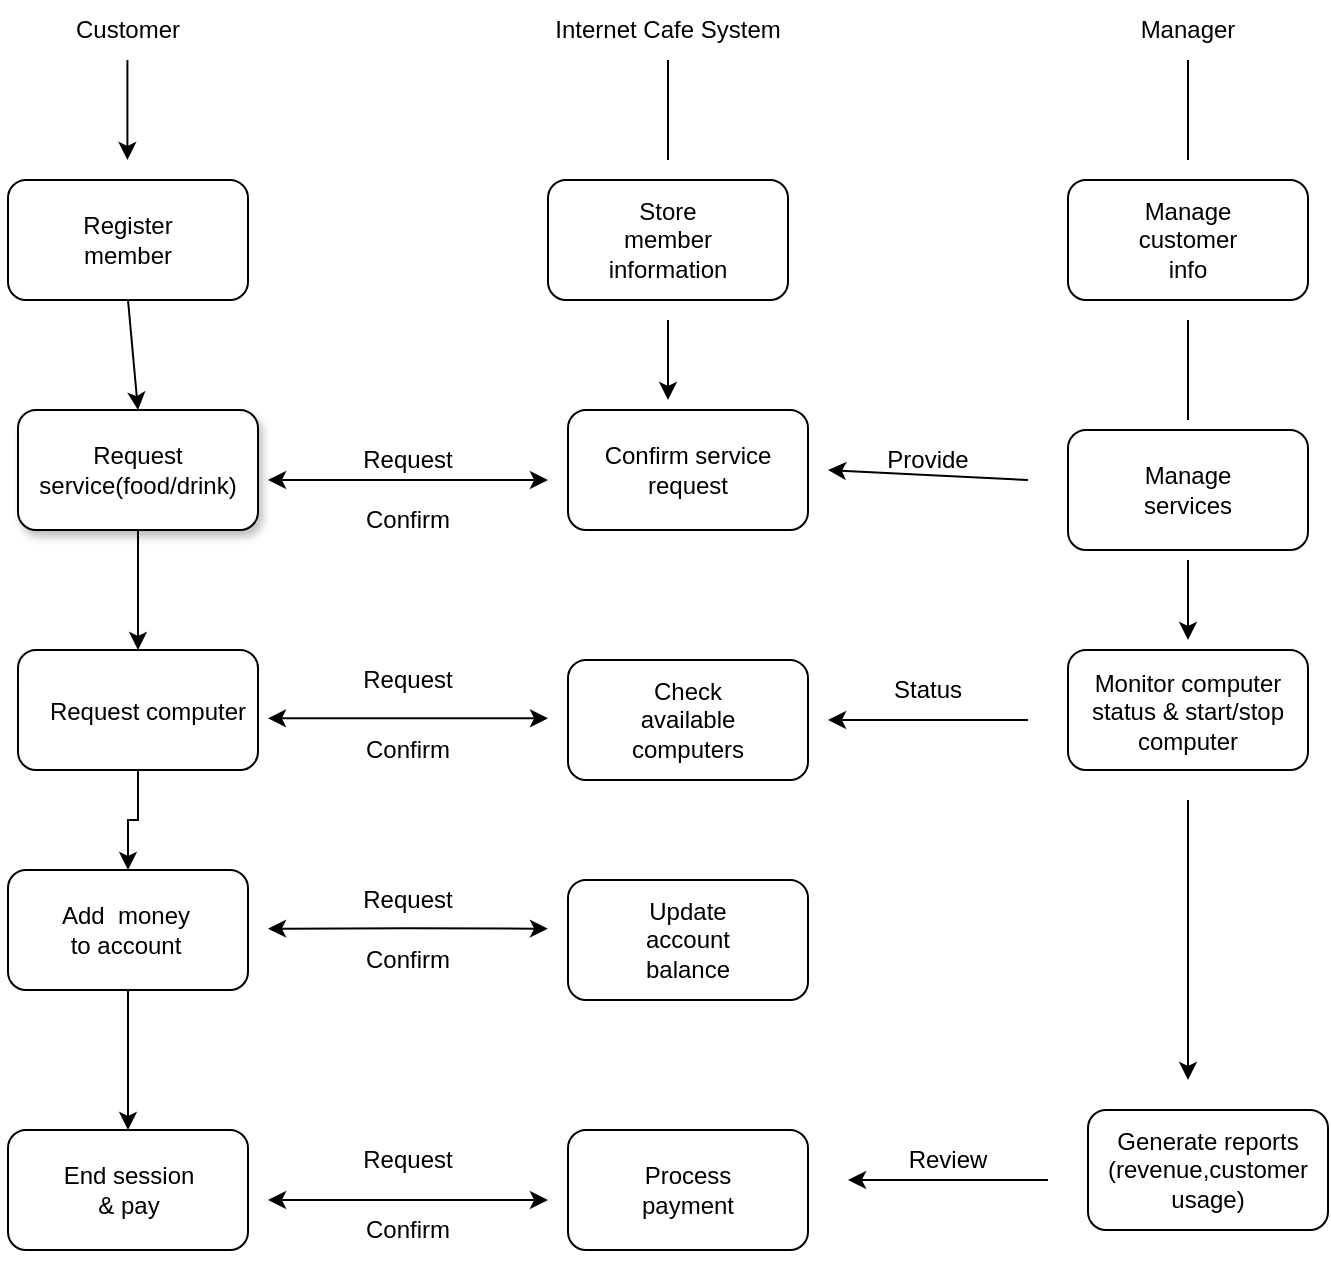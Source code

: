 <mxfile version="24.7.17">
  <diagram name="Trang-1" id="npuXC-bEJ6i2YfuDcWWq">
    <mxGraphModel dx="2550" dy="782" grid="1" gridSize="10" guides="1" tooltips="1" connect="1" arrows="1" fold="1" page="1" pageScale="1" pageWidth="827" pageHeight="1169" math="0" shadow="0">
      <root>
        <mxCell id="0" />
        <mxCell id="1" parent="0" />
        <mxCell id="FTOcwI3MvWnB_Ci4rsNr-33" value="" style="rounded=1;whiteSpace=wrap;html=1;" vertex="1" parent="1">
          <mxGeometry x="-250" y="655" width="120" height="60" as="geometry" />
        </mxCell>
        <mxCell id="FTOcwI3MvWnB_Ci4rsNr-32" value="" style="rounded=1;whiteSpace=wrap;html=1;" vertex="1" parent="1">
          <mxGeometry x="-260" y="425" width="120" height="60" as="geometry" />
        </mxCell>
        <mxCell id="FTOcwI3MvWnB_Ci4rsNr-31" value="" style="rounded=1;whiteSpace=wrap;html=1;" vertex="1" parent="1">
          <mxGeometry x="-260" y="315" width="120" height="60" as="geometry" />
        </mxCell>
        <mxCell id="FTOcwI3MvWnB_Ci4rsNr-30" value="" style="rounded=1;whiteSpace=wrap;html=1;" vertex="1" parent="1">
          <mxGeometry x="-510" y="665" width="120" height="60" as="geometry" />
        </mxCell>
        <mxCell id="FTOcwI3MvWnB_Ci4rsNr-29" value="" style="rounded=1;whiteSpace=wrap;html=1;" vertex="1" parent="1">
          <mxGeometry x="-510" y="540" width="120" height="60" as="geometry" />
        </mxCell>
        <mxCell id="FTOcwI3MvWnB_Ci4rsNr-28" value="" style="rounded=1;whiteSpace=wrap;html=1;" vertex="1" parent="1">
          <mxGeometry x="-510" y="430" width="120" height="60" as="geometry" />
        </mxCell>
        <mxCell id="FTOcwI3MvWnB_Ci4rsNr-27" value="" style="rounded=1;whiteSpace=wrap;html=1;" vertex="1" parent="1">
          <mxGeometry x="-510" y="305" width="120" height="60" as="geometry" />
        </mxCell>
        <mxCell id="FTOcwI3MvWnB_Ci4rsNr-26" value="" style="rounded=1;whiteSpace=wrap;html=1;" vertex="1" parent="1">
          <mxGeometry x="-790" y="665" width="120" height="60" as="geometry" />
        </mxCell>
        <mxCell id="FTOcwI3MvWnB_Ci4rsNr-54" style="edgeStyle=orthogonalEdgeStyle;rounded=0;orthogonalLoop=1;jettySize=auto;html=1;exitX=0.5;exitY=1;exitDx=0;exitDy=0;entryX=0.5;entryY=0;entryDx=0;entryDy=0;" edge="1" parent="1" source="FTOcwI3MvWnB_Ci4rsNr-25" target="FTOcwI3MvWnB_Ci4rsNr-26">
          <mxGeometry relative="1" as="geometry" />
        </mxCell>
        <mxCell id="FTOcwI3MvWnB_Ci4rsNr-25" value="" style="rounded=1;whiteSpace=wrap;html=1;" vertex="1" parent="1">
          <mxGeometry x="-790" y="535" width="120" height="60" as="geometry" />
        </mxCell>
        <mxCell id="FTOcwI3MvWnB_Ci4rsNr-53" style="edgeStyle=orthogonalEdgeStyle;rounded=0;orthogonalLoop=1;jettySize=auto;html=1;exitX=0.5;exitY=1;exitDx=0;exitDy=0;entryX=0.5;entryY=0;entryDx=0;entryDy=0;" edge="1" parent="1" source="FTOcwI3MvWnB_Ci4rsNr-24" target="FTOcwI3MvWnB_Ci4rsNr-25">
          <mxGeometry relative="1" as="geometry" />
        </mxCell>
        <mxCell id="FTOcwI3MvWnB_Ci4rsNr-24" value="" style="rounded=1;whiteSpace=wrap;html=1;" vertex="1" parent="1">
          <mxGeometry x="-785" y="425" width="120" height="60" as="geometry" />
        </mxCell>
        <mxCell id="FTOcwI3MvWnB_Ci4rsNr-52" style="edgeStyle=orthogonalEdgeStyle;rounded=0;orthogonalLoop=1;jettySize=auto;html=1;exitX=0.5;exitY=1;exitDx=0;exitDy=0;entryX=0.5;entryY=0;entryDx=0;entryDy=0;" edge="1" parent="1" source="FTOcwI3MvWnB_Ci4rsNr-20" target="FTOcwI3MvWnB_Ci4rsNr-24">
          <mxGeometry relative="1" as="geometry" />
        </mxCell>
        <mxCell id="FTOcwI3MvWnB_Ci4rsNr-20" value="" style="rounded=1;whiteSpace=wrap;html=1;shadow=1;" vertex="1" parent="1">
          <mxGeometry x="-785" y="305" width="120" height="60" as="geometry" />
        </mxCell>
        <mxCell id="FTOcwI3MvWnB_Ci4rsNr-1" value="" style="rounded=1;whiteSpace=wrap;html=1;" vertex="1" parent="1">
          <mxGeometry x="-790" y="190" width="120" height="60" as="geometry" />
        </mxCell>
        <mxCell id="FTOcwI3MvWnB_Ci4rsNr-2" value="" style="rounded=1;whiteSpace=wrap;html=1;" vertex="1" parent="1">
          <mxGeometry x="-520" y="190" width="120" height="60" as="geometry" />
        </mxCell>
        <mxCell id="FTOcwI3MvWnB_Ci4rsNr-3" value="" style="rounded=1;whiteSpace=wrap;html=1;" vertex="1" parent="1">
          <mxGeometry x="-260" y="190" width="120" height="60" as="geometry" />
        </mxCell>
        <mxCell id="FTOcwI3MvWnB_Ci4rsNr-4" value="Register member" style="text;html=1;align=center;verticalAlign=middle;whiteSpace=wrap;rounded=0;" vertex="1" parent="1">
          <mxGeometry x="-760" y="205" width="60" height="30" as="geometry" />
        </mxCell>
        <mxCell id="FTOcwI3MvWnB_Ci4rsNr-5" style="edgeStyle=orthogonalEdgeStyle;rounded=0;orthogonalLoop=1;jettySize=auto;html=1;exitX=0.5;exitY=1;exitDx=0;exitDy=0;" edge="1" parent="1" source="FTOcwI3MvWnB_Ci4rsNr-4" target="FTOcwI3MvWnB_Ci4rsNr-4">
          <mxGeometry relative="1" as="geometry" />
        </mxCell>
        <mxCell id="FTOcwI3MvWnB_Ci4rsNr-6" value="Store member information" style="text;html=1;align=center;verticalAlign=middle;whiteSpace=wrap;rounded=0;" vertex="1" parent="1">
          <mxGeometry x="-490" y="205" width="60" height="30" as="geometry" />
        </mxCell>
        <mxCell id="FTOcwI3MvWnB_Ci4rsNr-7" value="Manage customer info" style="text;html=1;align=center;verticalAlign=middle;whiteSpace=wrap;rounded=0;" vertex="1" parent="1">
          <mxGeometry x="-230" y="205" width="60" height="30" as="geometry" />
        </mxCell>
        <mxCell id="FTOcwI3MvWnB_Ci4rsNr-8" value="Request service(food/drink)" style="text;html=1;align=center;verticalAlign=middle;whiteSpace=wrap;rounded=0;shadow=1;" vertex="1" parent="1">
          <mxGeometry x="-790" y="320" width="130" height="30" as="geometry" />
        </mxCell>
        <mxCell id="FTOcwI3MvWnB_Ci4rsNr-9" value="Request computer" style="text;html=1;align=center;verticalAlign=middle;whiteSpace=wrap;rounded=0;" vertex="1" parent="1">
          <mxGeometry x="-780" y="441" width="120" height="30" as="geometry" />
        </mxCell>
        <mxCell id="FTOcwI3MvWnB_Ci4rsNr-11" value="Add&amp;nbsp; money to account" style="text;html=1;align=center;verticalAlign=middle;whiteSpace=wrap;rounded=0;" vertex="1" parent="1">
          <mxGeometry x="-770" y="550" width="77.5" height="30" as="geometry" />
        </mxCell>
        <mxCell id="FTOcwI3MvWnB_Ci4rsNr-12" value="End session &amp;amp; pay" style="text;html=1;align=center;verticalAlign=middle;whiteSpace=wrap;rounded=0;" vertex="1" parent="1">
          <mxGeometry x="-767.5" y="680" width="75" height="30" as="geometry" />
        </mxCell>
        <mxCell id="FTOcwI3MvWnB_Ci4rsNr-13" value="Confirm service request" style="text;html=1;align=center;verticalAlign=middle;whiteSpace=wrap;rounded=0;" vertex="1" parent="1">
          <mxGeometry x="-500" y="320" width="100" height="30" as="geometry" />
        </mxCell>
        <mxCell id="FTOcwI3MvWnB_Ci4rsNr-14" value="Check available computers" style="text;html=1;align=center;verticalAlign=middle;whiteSpace=wrap;rounded=0;" vertex="1" parent="1">
          <mxGeometry x="-480" y="445" width="60" height="30" as="geometry" />
        </mxCell>
        <mxCell id="FTOcwI3MvWnB_Ci4rsNr-15" value="Update account balance" style="text;html=1;align=center;verticalAlign=middle;whiteSpace=wrap;rounded=0;" vertex="1" parent="1">
          <mxGeometry x="-480" y="555" width="60" height="30" as="geometry" />
        </mxCell>
        <mxCell id="FTOcwI3MvWnB_Ci4rsNr-16" value="Process payment" style="text;html=1;align=center;verticalAlign=middle;whiteSpace=wrap;rounded=0;" vertex="1" parent="1">
          <mxGeometry x="-480" y="680" width="60" height="30" as="geometry" />
        </mxCell>
        <mxCell id="FTOcwI3MvWnB_Ci4rsNr-17" value="Manage services" style="text;html=1;align=center;verticalAlign=middle;whiteSpace=wrap;rounded=0;" vertex="1" parent="1">
          <mxGeometry x="-230" y="330" width="60" height="30" as="geometry" />
        </mxCell>
        <mxCell id="FTOcwI3MvWnB_Ci4rsNr-18" value="Monitor computer&lt;br&gt;status &amp;amp; start/stop computer" style="text;html=1;align=center;verticalAlign=middle;whiteSpace=wrap;rounded=0;" vertex="1" parent="1">
          <mxGeometry x="-250" y="441" width="100" height="30" as="geometry" />
        </mxCell>
        <mxCell id="FTOcwI3MvWnB_Ci4rsNr-19" value="Generate reports&lt;br&gt;(revenue,customer usage)" style="text;html=1;align=center;verticalAlign=middle;whiteSpace=wrap;rounded=0;" vertex="1" parent="1">
          <mxGeometry x="-220" y="670" width="60" height="30" as="geometry" />
        </mxCell>
        <mxCell id="FTOcwI3MvWnB_Ci4rsNr-34" value="Customer" style="text;html=1;align=center;verticalAlign=middle;whiteSpace=wrap;rounded=0;" vertex="1" parent="1">
          <mxGeometry x="-760" y="100" width="60" height="30" as="geometry" />
        </mxCell>
        <mxCell id="FTOcwI3MvWnB_Ci4rsNr-35" value="Internet Cafe System" style="text;html=1;align=center;verticalAlign=middle;whiteSpace=wrap;rounded=0;" vertex="1" parent="1">
          <mxGeometry x="-530" y="100" width="140" height="30" as="geometry" />
        </mxCell>
        <mxCell id="FTOcwI3MvWnB_Ci4rsNr-36" value="Manager" style="text;html=1;align=center;verticalAlign=middle;whiteSpace=wrap;rounded=0;" vertex="1" parent="1">
          <mxGeometry x="-230" y="100" width="60" height="30" as="geometry" />
        </mxCell>
        <mxCell id="FTOcwI3MvWnB_Ci4rsNr-37" value="" style="endArrow=classic;html=1;rounded=0;entryX=0.5;entryY=0;entryDx=0;entryDy=0;" edge="1" parent="1">
          <mxGeometry width="50" height="50" relative="1" as="geometry">
            <mxPoint x="-730.3" y="130" as="sourcePoint" />
            <mxPoint x="-730.3" y="180.0" as="targetPoint" />
            <Array as="points">
              <mxPoint x="-730.3" y="150" />
            </Array>
          </mxGeometry>
        </mxCell>
        <mxCell id="FTOcwI3MvWnB_Ci4rsNr-41" value="" style="endArrow=classic;startArrow=classic;html=1;rounded=0;" edge="1" parent="1">
          <mxGeometry width="50" height="50" relative="1" as="geometry">
            <mxPoint x="-660" y="340" as="sourcePoint" />
            <mxPoint x="-520" y="340" as="targetPoint" />
          </mxGeometry>
        </mxCell>
        <mxCell id="FTOcwI3MvWnB_Ci4rsNr-42" value="" style="endArrow=classic;startArrow=classic;html=1;rounded=0;" edge="1" parent="1">
          <mxGeometry width="50" height="50" relative="1" as="geometry">
            <mxPoint x="-660" y="459.17" as="sourcePoint" />
            <mxPoint x="-520" y="459.17" as="targetPoint" />
          </mxGeometry>
        </mxCell>
        <mxCell id="FTOcwI3MvWnB_Ci4rsNr-43" value="" style="endArrow=classic;startArrow=classic;html=1;rounded=0;" edge="1" parent="1">
          <mxGeometry width="50" height="50" relative="1" as="geometry">
            <mxPoint x="-660" y="564.34" as="sourcePoint" />
            <mxPoint x="-520" y="564.34" as="targetPoint" />
            <Array as="points">
              <mxPoint x="-590" y="564.17" />
            </Array>
          </mxGeometry>
        </mxCell>
        <mxCell id="FTOcwI3MvWnB_Ci4rsNr-46" value="" style="endArrow=classic;startArrow=classic;html=1;rounded=0;" edge="1" parent="1">
          <mxGeometry width="50" height="50" relative="1" as="geometry">
            <mxPoint x="-660" y="700" as="sourcePoint" />
            <mxPoint x="-520" y="700" as="targetPoint" />
          </mxGeometry>
        </mxCell>
        <mxCell id="FTOcwI3MvWnB_Ci4rsNr-47" value="Request" style="text;html=1;align=center;verticalAlign=middle;whiteSpace=wrap;rounded=0;" vertex="1" parent="1">
          <mxGeometry x="-620" y="315" width="60" height="30" as="geometry" />
        </mxCell>
        <mxCell id="FTOcwI3MvWnB_Ci4rsNr-48" value="Request" style="text;html=1;align=center;verticalAlign=middle;whiteSpace=wrap;rounded=0;" vertex="1" parent="1">
          <mxGeometry x="-620" y="425" width="60" height="30" as="geometry" />
        </mxCell>
        <mxCell id="FTOcwI3MvWnB_Ci4rsNr-49" value="Request" style="text;html=1;align=center;verticalAlign=middle;whiteSpace=wrap;rounded=0;" vertex="1" parent="1">
          <mxGeometry x="-620" y="535" width="60" height="30" as="geometry" />
        </mxCell>
        <mxCell id="FTOcwI3MvWnB_Ci4rsNr-50" value="Request" style="text;html=1;align=center;verticalAlign=middle;whiteSpace=wrap;rounded=0;" vertex="1" parent="1">
          <mxGeometry x="-620" y="665" width="60" height="30" as="geometry" />
        </mxCell>
        <mxCell id="FTOcwI3MvWnB_Ci4rsNr-51" value="" style="endArrow=classic;html=1;rounded=0;exitX=0.5;exitY=1;exitDx=0;exitDy=0;entryX=0.5;entryY=0;entryDx=0;entryDy=0;" edge="1" parent="1" source="FTOcwI3MvWnB_Ci4rsNr-1" target="FTOcwI3MvWnB_Ci4rsNr-20">
          <mxGeometry width="50" height="50" relative="1" as="geometry">
            <mxPoint x="-490" y="440" as="sourcePoint" />
            <mxPoint x="-440" y="390" as="targetPoint" />
          </mxGeometry>
        </mxCell>
        <mxCell id="FTOcwI3MvWnB_Ci4rsNr-55" value="" style="endArrow=classic;html=1;rounded=0;" edge="1" parent="1">
          <mxGeometry width="50" height="50" relative="1" as="geometry">
            <mxPoint x="-280" y="340" as="sourcePoint" />
            <mxPoint x="-380" y="335" as="targetPoint" />
          </mxGeometry>
        </mxCell>
        <mxCell id="FTOcwI3MvWnB_Ci4rsNr-57" value="Provide" style="text;html=1;align=center;verticalAlign=middle;whiteSpace=wrap;rounded=0;" vertex="1" parent="1">
          <mxGeometry x="-360" y="315" width="60" height="30" as="geometry" />
        </mxCell>
        <mxCell id="FTOcwI3MvWnB_Ci4rsNr-58" value="" style="endArrow=none;html=1;rounded=0;" edge="1" parent="1">
          <mxGeometry width="50" height="50" relative="1" as="geometry">
            <mxPoint x="-200" y="180" as="sourcePoint" />
            <mxPoint x="-200" y="130" as="targetPoint" />
          </mxGeometry>
        </mxCell>
        <mxCell id="FTOcwI3MvWnB_Ci4rsNr-59" value="" style="endArrow=none;html=1;rounded=0;" edge="1" parent="1">
          <mxGeometry width="50" height="50" relative="1" as="geometry">
            <mxPoint x="-200" y="310" as="sourcePoint" />
            <mxPoint x="-200" y="260" as="targetPoint" />
          </mxGeometry>
        </mxCell>
        <mxCell id="FTOcwI3MvWnB_Ci4rsNr-60" value="" style="endArrow=classic;html=1;rounded=0;" edge="1" parent="1">
          <mxGeometry width="50" height="50" relative="1" as="geometry">
            <mxPoint x="-200" y="380" as="sourcePoint" />
            <mxPoint x="-200" y="420" as="targetPoint" />
          </mxGeometry>
        </mxCell>
        <mxCell id="FTOcwI3MvWnB_Ci4rsNr-61" value="" style="endArrow=classic;html=1;rounded=0;" edge="1" parent="1">
          <mxGeometry width="50" height="50" relative="1" as="geometry">
            <mxPoint x="-280" y="460" as="sourcePoint" />
            <mxPoint x="-380" y="460" as="targetPoint" />
          </mxGeometry>
        </mxCell>
        <mxCell id="FTOcwI3MvWnB_Ci4rsNr-62" value="" style="endArrow=classic;html=1;rounded=0;" edge="1" parent="1">
          <mxGeometry width="50" height="50" relative="1" as="geometry">
            <mxPoint x="-200" y="500" as="sourcePoint" />
            <mxPoint x="-200" y="640" as="targetPoint" />
          </mxGeometry>
        </mxCell>
        <mxCell id="FTOcwI3MvWnB_Ci4rsNr-63" value="" style="endArrow=classic;html=1;rounded=0;" edge="1" parent="1">
          <mxGeometry width="50" height="50" relative="1" as="geometry">
            <mxPoint x="-460" y="260" as="sourcePoint" />
            <mxPoint x="-460" y="300" as="targetPoint" />
          </mxGeometry>
        </mxCell>
        <mxCell id="FTOcwI3MvWnB_Ci4rsNr-64" value="" style="endArrow=none;html=1;rounded=0;" edge="1" parent="1">
          <mxGeometry width="50" height="50" relative="1" as="geometry">
            <mxPoint x="-460" y="180" as="sourcePoint" />
            <mxPoint x="-460" y="130" as="targetPoint" />
          </mxGeometry>
        </mxCell>
        <mxCell id="FTOcwI3MvWnB_Ci4rsNr-65" value="" style="endArrow=classic;html=1;rounded=0;" edge="1" parent="1">
          <mxGeometry width="50" height="50" relative="1" as="geometry">
            <mxPoint x="-270" y="690" as="sourcePoint" />
            <mxPoint x="-370" y="690" as="targetPoint" />
          </mxGeometry>
        </mxCell>
        <mxCell id="FTOcwI3MvWnB_Ci4rsNr-66" value="Review" style="text;html=1;align=center;verticalAlign=middle;whiteSpace=wrap;rounded=0;" vertex="1" parent="1">
          <mxGeometry x="-350" y="665" width="60" height="30" as="geometry" />
        </mxCell>
        <mxCell id="FTOcwI3MvWnB_Ci4rsNr-67" value="Status" style="text;html=1;align=center;verticalAlign=middle;whiteSpace=wrap;rounded=0;" vertex="1" parent="1">
          <mxGeometry x="-360" y="430" width="60" height="30" as="geometry" />
        </mxCell>
        <mxCell id="FTOcwI3MvWnB_Ci4rsNr-68" value="Confirm" style="text;html=1;align=center;verticalAlign=middle;whiteSpace=wrap;rounded=0;" vertex="1" parent="1">
          <mxGeometry x="-620" y="345" width="60" height="30" as="geometry" />
        </mxCell>
        <mxCell id="FTOcwI3MvWnB_Ci4rsNr-69" value="Confirm" style="text;html=1;align=center;verticalAlign=middle;whiteSpace=wrap;rounded=0;" vertex="1" parent="1">
          <mxGeometry x="-620" y="460" width="60" height="30" as="geometry" />
        </mxCell>
        <mxCell id="FTOcwI3MvWnB_Ci4rsNr-70" value="Confirm" style="text;html=1;align=center;verticalAlign=middle;whiteSpace=wrap;rounded=0;" vertex="1" parent="1">
          <mxGeometry x="-620" y="565" width="60" height="30" as="geometry" />
        </mxCell>
        <mxCell id="FTOcwI3MvWnB_Ci4rsNr-71" value="Confirm" style="text;html=1;align=center;verticalAlign=middle;whiteSpace=wrap;rounded=0;" vertex="1" parent="1">
          <mxGeometry x="-620" y="700" width="60" height="30" as="geometry" />
        </mxCell>
      </root>
    </mxGraphModel>
  </diagram>
</mxfile>
